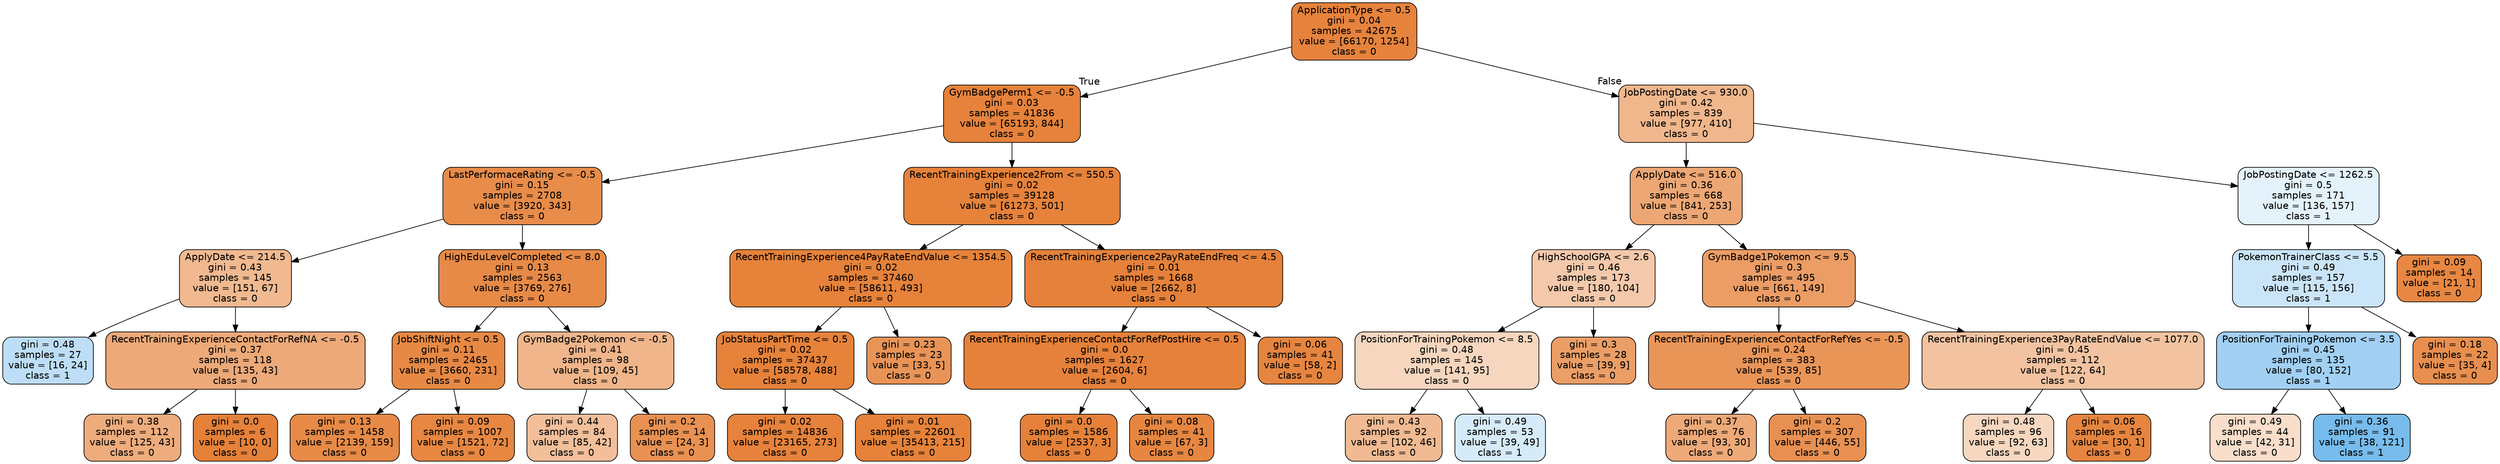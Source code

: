 digraph Tree {
node [shape=box, style="filled, rounded", color="black", fontname=helvetica] ;
edge [fontname=helvetica] ;
0 [label="ApplicationType <= 0.5\ngini = 0.04\nsamples = 42675\nvalue = [66170, 1254]\nclass = 0", fillcolor="#e58139fa"] ;
1 [label="GymBadgePerm1 <= -0.5\ngini = 0.03\nsamples = 41836\nvalue = [65193, 844]\nclass = 0", fillcolor="#e58139fc"] ;
0 -> 1 [labeldistance=2.5, labelangle=45, headlabel="True"] ;
2 [label="LastPerformaceRating <= -0.5\ngini = 0.15\nsamples = 2708\nvalue = [3920, 343]\nclass = 0", fillcolor="#e58139e9"] ;
1 -> 2 ;
3 [label="ApplyDate <= 214.5\ngini = 0.43\nsamples = 145\nvalue = [151, 67]\nclass = 0", fillcolor="#e581398e"] ;
2 -> 3 ;
4 [label="gini = 0.48\nsamples = 27\nvalue = [16, 24]\nclass = 1", fillcolor="#399de555"] ;
3 -> 4 ;
5 [label="RecentTrainingExperienceContactForRefNA <= -0.5\ngini = 0.37\nsamples = 118\nvalue = [135, 43]\nclass = 0", fillcolor="#e58139ae"] ;
3 -> 5 ;
6 [label="gini = 0.38\nsamples = 112\nvalue = [125, 43]\nclass = 0", fillcolor="#e58139a7"] ;
5 -> 6 ;
7 [label="gini = 0.0\nsamples = 6\nvalue = [10, 0]\nclass = 0", fillcolor="#e58139ff"] ;
5 -> 7 ;
8 [label="HighEduLevelCompleted <= 8.0\ngini = 0.13\nsamples = 2563\nvalue = [3769, 276]\nclass = 0", fillcolor="#e58139ec"] ;
2 -> 8 ;
9 [label="JobShiftNight <= 0.5\ngini = 0.11\nsamples = 2465\nvalue = [3660, 231]\nclass = 0", fillcolor="#e58139ef"] ;
8 -> 9 ;
10 [label="gini = 0.13\nsamples = 1458\nvalue = [2139, 159]\nclass = 0", fillcolor="#e58139ec"] ;
9 -> 10 ;
11 [label="gini = 0.09\nsamples = 1007\nvalue = [1521, 72]\nclass = 0", fillcolor="#e58139f3"] ;
9 -> 11 ;
12 [label="GymBadge2Pokemon <= -0.5\ngini = 0.41\nsamples = 98\nvalue = [109, 45]\nclass = 0", fillcolor="#e5813996"] ;
8 -> 12 ;
13 [label="gini = 0.44\nsamples = 84\nvalue = [85, 42]\nclass = 0", fillcolor="#e5813981"] ;
12 -> 13 ;
14 [label="gini = 0.2\nsamples = 14\nvalue = [24, 3]\nclass = 0", fillcolor="#e58139df"] ;
12 -> 14 ;
15 [label="RecentTrainingExperience2From <= 550.5\ngini = 0.02\nsamples = 39128\nvalue = [61273, 501]\nclass = 0", fillcolor="#e58139fd"] ;
1 -> 15 ;
16 [label="RecentTrainingExperience4PayRateEndValue <= 1354.5\ngini = 0.02\nsamples = 37460\nvalue = [58611, 493]\nclass = 0", fillcolor="#e58139fd"] ;
15 -> 16 ;
17 [label="JobStatusPartTime <= 0.5\ngini = 0.02\nsamples = 37437\nvalue = [58578, 488]\nclass = 0", fillcolor="#e58139fd"] ;
16 -> 17 ;
18 [label="gini = 0.02\nsamples = 14836\nvalue = [23165, 273]\nclass = 0", fillcolor="#e58139fc"] ;
17 -> 18 ;
19 [label="gini = 0.01\nsamples = 22601\nvalue = [35413, 215]\nclass = 0", fillcolor="#e58139fd"] ;
17 -> 19 ;
20 [label="gini = 0.23\nsamples = 23\nvalue = [33, 5]\nclass = 0", fillcolor="#e58139d8"] ;
16 -> 20 ;
21 [label="RecentTrainingExperience2PayRateEndFreq <= 4.5\ngini = 0.01\nsamples = 1668\nvalue = [2662, 8]\nclass = 0", fillcolor="#e58139fe"] ;
15 -> 21 ;
22 [label="RecentTrainingExperienceContactForRefPostHire <= 0.5\ngini = 0.0\nsamples = 1627\nvalue = [2604, 6]\nclass = 0", fillcolor="#e58139fe"] ;
21 -> 22 ;
23 [label="gini = 0.0\nsamples = 1586\nvalue = [2537, 3]\nclass = 0", fillcolor="#e58139ff"] ;
22 -> 23 ;
24 [label="gini = 0.08\nsamples = 41\nvalue = [67, 3]\nclass = 0", fillcolor="#e58139f4"] ;
22 -> 24 ;
25 [label="gini = 0.06\nsamples = 41\nvalue = [58, 2]\nclass = 0", fillcolor="#e58139f6"] ;
21 -> 25 ;
26 [label="JobPostingDate <= 930.0\ngini = 0.42\nsamples = 839\nvalue = [977, 410]\nclass = 0", fillcolor="#e5813994"] ;
0 -> 26 [labeldistance=2.5, labelangle=-45, headlabel="False"] ;
27 [label="ApplyDate <= 516.0\ngini = 0.36\nsamples = 668\nvalue = [841, 253]\nclass = 0", fillcolor="#e58139b2"] ;
26 -> 27 ;
28 [label="HighSchoolGPA <= 2.6\ngini = 0.46\nsamples = 173\nvalue = [180, 104]\nclass = 0", fillcolor="#e581396c"] ;
27 -> 28 ;
29 [label="PositionForTrainingPokemon <= 8.5\ngini = 0.48\nsamples = 145\nvalue = [141, 95]\nclass = 0", fillcolor="#e5813953"] ;
28 -> 29 ;
30 [label="gini = 0.43\nsamples = 92\nvalue = [102, 46]\nclass = 0", fillcolor="#e581398c"] ;
29 -> 30 ;
31 [label="gini = 0.49\nsamples = 53\nvalue = [39, 49]\nclass = 1", fillcolor="#399de534"] ;
29 -> 31 ;
32 [label="gini = 0.3\nsamples = 28\nvalue = [39, 9]\nclass = 0", fillcolor="#e58139c4"] ;
28 -> 32 ;
33 [label="GymBadge1Pokemon <= 9.5\ngini = 0.3\nsamples = 495\nvalue = [661, 149]\nclass = 0", fillcolor="#e58139c6"] ;
27 -> 33 ;
34 [label="RecentTrainingExperienceContactForRefYes <= -0.5\ngini = 0.24\nsamples = 383\nvalue = [539, 85]\nclass = 0", fillcolor="#e58139d7"] ;
33 -> 34 ;
35 [label="gini = 0.37\nsamples = 76\nvalue = [93, 30]\nclass = 0", fillcolor="#e58139ad"] ;
34 -> 35 ;
36 [label="gini = 0.2\nsamples = 307\nvalue = [446, 55]\nclass = 0", fillcolor="#e58139e0"] ;
34 -> 36 ;
37 [label="RecentTrainingExperience3PayRateEndValue <= 1077.0\ngini = 0.45\nsamples = 112\nvalue = [122, 64]\nclass = 0", fillcolor="#e5813979"] ;
33 -> 37 ;
38 [label="gini = 0.48\nsamples = 96\nvalue = [92, 63]\nclass = 0", fillcolor="#e5813950"] ;
37 -> 38 ;
39 [label="gini = 0.06\nsamples = 16\nvalue = [30, 1]\nclass = 0", fillcolor="#e58139f6"] ;
37 -> 39 ;
40 [label="JobPostingDate <= 1262.5\ngini = 0.5\nsamples = 171\nvalue = [136, 157]\nclass = 1", fillcolor="#399de522"] ;
26 -> 40 ;
41 [label="PokemonTrainerClass <= 5.5\ngini = 0.49\nsamples = 157\nvalue = [115, 156]\nclass = 1", fillcolor="#399de543"] ;
40 -> 41 ;
42 [label="PositionForTrainingPokemon <= 3.5\ngini = 0.45\nsamples = 135\nvalue = [80, 152]\nclass = 1", fillcolor="#399de579"] ;
41 -> 42 ;
43 [label="gini = 0.49\nsamples = 44\nvalue = [42, 31]\nclass = 0", fillcolor="#e5813943"] ;
42 -> 43 ;
44 [label="gini = 0.36\nsamples = 91\nvalue = [38, 121]\nclass = 1", fillcolor="#399de5af"] ;
42 -> 44 ;
45 [label="gini = 0.18\nsamples = 22\nvalue = [35, 4]\nclass = 0", fillcolor="#e58139e2"] ;
41 -> 45 ;
46 [label="gini = 0.09\nsamples = 14\nvalue = [21, 1]\nclass = 0", fillcolor="#e58139f3"] ;
40 -> 46 ;
}